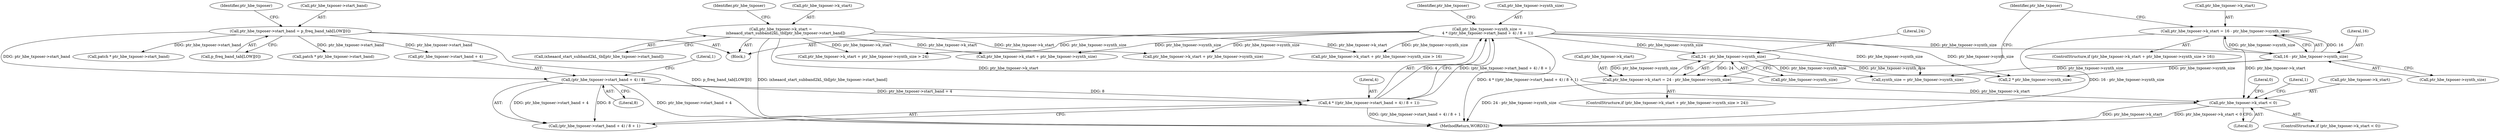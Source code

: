 digraph "0_Android_04e8cd58f075bec5892e369c8deebca9c67e855c_4@pointer" {
"1000580" [label="(Call,ptr_hbe_txposer->k_start < 0)"];
"1000177" [label="(Call,ptr_hbe_txposer->k_start = 16 - ptr_hbe_txposer->synth_size)"];
"1000181" [label="(Call,16 - ptr_hbe_txposer->synth_size)"];
"1000135" [label="(Call,ptr_hbe_txposer->synth_size =\n 4 * ((ptr_hbe_txposer->start_band + 4) / 8 + 1))"];
"1000139" [label="(Call,4 * ((ptr_hbe_txposer->start_band + 4) / 8 + 1))"];
"1000142" [label="(Call,(ptr_hbe_txposer->start_band + 4) / 8)"];
"1000115" [label="(Call,ptr_hbe_txposer->start_band = p_freq_band_tab[LOW][0])"];
"1000150" [label="(Call,ptr_hbe_txposer->k_start =\n        ixheaacd_start_subband2kL_tbl[ptr_hbe_txposer->start_band])"];
"1000204" [label="(Call,ptr_hbe_txposer->k_start = 24 - ptr_hbe_txposer->synth_size)"];
"1000208" [label="(Call,24 - ptr_hbe_txposer->synth_size)"];
"1000116" [label="(Call,ptr_hbe_txposer->start_band)"];
"1000591" [label="(MethodReturn,WORD32)"];
"1000142" [label="(Call,(ptr_hbe_txposer->start_band + 4) / 8)"];
"1000471" [label="(Call,patch * ptr_hbe_txposer->start_band)"];
"1000580" [label="(Call,ptr_hbe_txposer->k_start < 0)"];
"1000204" [label="(Call,ptr_hbe_txposer->k_start = 24 - ptr_hbe_txposer->synth_size)"];
"1000182" [label="(Literal,16)"];
"1000151" [label="(Call,ptr_hbe_txposer->k_start)"];
"1000114" [label="(Block,)"];
"1000136" [label="(Call,ptr_hbe_txposer->synth_size)"];
"1000167" [label="(ControlStructure,if (ptr_hbe_txposer->k_start + ptr_hbe_txposer->synth_size > 16))"];
"1000579" [label="(ControlStructure,if (ptr_hbe_txposer->k_start < 0))"];
"1000115" [label="(Call,ptr_hbe_txposer->start_band = p_freq_band_tab[LOW][0])"];
"1000194" [label="(ControlStructure,if (ptr_hbe_txposer->k_start + ptr_hbe_txposer->synth_size > 24))"];
"1000196" [label="(Call,ptr_hbe_txposer->k_start + ptr_hbe_txposer->synth_size)"];
"1000590" [label="(Literal,0)"];
"1000205" [label="(Call,ptr_hbe_txposer->k_start)"];
"1000119" [label="(Call,p_freq_band_tab[LOW][0])"];
"1000588" [label="(Literal,1)"];
"1000178" [label="(Call,ptr_hbe_txposer->k_start)"];
"1000141" [label="(Call,(ptr_hbe_txposer->start_band + 4) / 8 + 1)"];
"1000135" [label="(Call,ptr_hbe_txposer->synth_size =\n 4 * ((ptr_hbe_txposer->start_band + 4) / 8 + 1))"];
"1000208" [label="(Call,24 - ptr_hbe_txposer->synth_size)"];
"1000168" [label="(Call,ptr_hbe_txposer->k_start + ptr_hbe_txposer->synth_size > 16)"];
"1000150" [label="(Call,ptr_hbe_txposer->k_start =\n        ixheaacd_start_subband2kL_tbl[ptr_hbe_txposer->start_band])"];
"1000152" [label="(Identifier,ptr_hbe_txposer)"];
"1000581" [label="(Call,ptr_hbe_txposer->k_start)"];
"1000149" [label="(Literal,1)"];
"1000222" [label="(Call,synth_size = ptr_hbe_txposer->synth_size)"];
"1000161" [label="(Identifier,ptr_hbe_txposer)"];
"1000183" [label="(Call,ptr_hbe_txposer->synth_size)"];
"1000195" [label="(Call,ptr_hbe_txposer->k_start + ptr_hbe_txposer->synth_size > 24)"];
"1000210" [label="(Call,ptr_hbe_txposer->synth_size)"];
"1000181" [label="(Call,16 - ptr_hbe_txposer->synth_size)"];
"1000177" [label="(Call,ptr_hbe_txposer->k_start = 16 - ptr_hbe_txposer->synth_size)"];
"1000209" [label="(Literal,24)"];
"1000584" [label="(Literal,0)"];
"1000148" [label="(Literal,8)"];
"1000139" [label="(Call,4 * ((ptr_hbe_txposer->start_band + 4) / 8 + 1))"];
"1000169" [label="(Call,ptr_hbe_txposer->k_start + ptr_hbe_txposer->synth_size)"];
"1000154" [label="(Call,ixheaacd_start_subband2kL_tbl[ptr_hbe_txposer->start_band])"];
"1000143" [label="(Call,ptr_hbe_txposer->start_band + 4)"];
"1000409" [label="(Call,2 * ptr_hbe_txposer->synth_size)"];
"1000126" [label="(Identifier,ptr_hbe_txposer)"];
"1000215" [label="(Identifier,ptr_hbe_txposer)"];
"1000140" [label="(Literal,4)"];
"1000488" [label="(Call,patch * ptr_hbe_txposer->start_band)"];
"1000580" -> "1000579"  [label="AST: "];
"1000580" -> "1000584"  [label="CFG: "];
"1000581" -> "1000580"  [label="AST: "];
"1000584" -> "1000580"  [label="AST: "];
"1000588" -> "1000580"  [label="CFG: "];
"1000590" -> "1000580"  [label="CFG: "];
"1000580" -> "1000591"  [label="DDG: ptr_hbe_txposer->k_start < 0"];
"1000580" -> "1000591"  [label="DDG: ptr_hbe_txposer->k_start"];
"1000177" -> "1000580"  [label="DDG: ptr_hbe_txposer->k_start"];
"1000150" -> "1000580"  [label="DDG: ptr_hbe_txposer->k_start"];
"1000204" -> "1000580"  [label="DDG: ptr_hbe_txposer->k_start"];
"1000177" -> "1000167"  [label="AST: "];
"1000177" -> "1000181"  [label="CFG: "];
"1000178" -> "1000177"  [label="AST: "];
"1000181" -> "1000177"  [label="AST: "];
"1000215" -> "1000177"  [label="CFG: "];
"1000177" -> "1000591"  [label="DDG: 16 - ptr_hbe_txposer->synth_size"];
"1000181" -> "1000177"  [label="DDG: 16"];
"1000181" -> "1000177"  [label="DDG: ptr_hbe_txposer->synth_size"];
"1000181" -> "1000183"  [label="CFG: "];
"1000182" -> "1000181"  [label="AST: "];
"1000183" -> "1000181"  [label="AST: "];
"1000135" -> "1000181"  [label="DDG: ptr_hbe_txposer->synth_size"];
"1000181" -> "1000222"  [label="DDG: ptr_hbe_txposer->synth_size"];
"1000181" -> "1000409"  [label="DDG: ptr_hbe_txposer->synth_size"];
"1000135" -> "1000114"  [label="AST: "];
"1000135" -> "1000139"  [label="CFG: "];
"1000136" -> "1000135"  [label="AST: "];
"1000139" -> "1000135"  [label="AST: "];
"1000152" -> "1000135"  [label="CFG: "];
"1000135" -> "1000591"  [label="DDG: 4 * ((ptr_hbe_txposer->start_band + 4) / 8 + 1)"];
"1000139" -> "1000135"  [label="DDG: 4"];
"1000139" -> "1000135"  [label="DDG: (ptr_hbe_txposer->start_band + 4) / 8 + 1"];
"1000135" -> "1000168"  [label="DDG: ptr_hbe_txposer->synth_size"];
"1000135" -> "1000169"  [label="DDG: ptr_hbe_txposer->synth_size"];
"1000135" -> "1000195"  [label="DDG: ptr_hbe_txposer->synth_size"];
"1000135" -> "1000196"  [label="DDG: ptr_hbe_txposer->synth_size"];
"1000135" -> "1000208"  [label="DDG: ptr_hbe_txposer->synth_size"];
"1000135" -> "1000222"  [label="DDG: ptr_hbe_txposer->synth_size"];
"1000135" -> "1000409"  [label="DDG: ptr_hbe_txposer->synth_size"];
"1000139" -> "1000141"  [label="CFG: "];
"1000140" -> "1000139"  [label="AST: "];
"1000141" -> "1000139"  [label="AST: "];
"1000139" -> "1000591"  [label="DDG: (ptr_hbe_txposer->start_band + 4) / 8 + 1"];
"1000142" -> "1000139"  [label="DDG: ptr_hbe_txposer->start_band + 4"];
"1000142" -> "1000139"  [label="DDG: 8"];
"1000142" -> "1000141"  [label="AST: "];
"1000142" -> "1000148"  [label="CFG: "];
"1000143" -> "1000142"  [label="AST: "];
"1000148" -> "1000142"  [label="AST: "];
"1000149" -> "1000142"  [label="CFG: "];
"1000142" -> "1000591"  [label="DDG: ptr_hbe_txposer->start_band + 4"];
"1000142" -> "1000141"  [label="DDG: ptr_hbe_txposer->start_band + 4"];
"1000142" -> "1000141"  [label="DDG: 8"];
"1000115" -> "1000142"  [label="DDG: ptr_hbe_txposer->start_band"];
"1000115" -> "1000114"  [label="AST: "];
"1000115" -> "1000119"  [label="CFG: "];
"1000116" -> "1000115"  [label="AST: "];
"1000119" -> "1000115"  [label="AST: "];
"1000126" -> "1000115"  [label="CFG: "];
"1000115" -> "1000591"  [label="DDG: p_freq_band_tab[LOW][0]"];
"1000115" -> "1000143"  [label="DDG: ptr_hbe_txposer->start_band"];
"1000115" -> "1000471"  [label="DDG: ptr_hbe_txposer->start_band"];
"1000115" -> "1000488"  [label="DDG: ptr_hbe_txposer->start_band"];
"1000150" -> "1000114"  [label="AST: "];
"1000150" -> "1000154"  [label="CFG: "];
"1000151" -> "1000150"  [label="AST: "];
"1000154" -> "1000150"  [label="AST: "];
"1000161" -> "1000150"  [label="CFG: "];
"1000150" -> "1000591"  [label="DDG: ixheaacd_start_subband2kL_tbl[ptr_hbe_txposer->start_band]"];
"1000150" -> "1000168"  [label="DDG: ptr_hbe_txposer->k_start"];
"1000150" -> "1000169"  [label="DDG: ptr_hbe_txposer->k_start"];
"1000150" -> "1000195"  [label="DDG: ptr_hbe_txposer->k_start"];
"1000150" -> "1000196"  [label="DDG: ptr_hbe_txposer->k_start"];
"1000204" -> "1000194"  [label="AST: "];
"1000204" -> "1000208"  [label="CFG: "];
"1000205" -> "1000204"  [label="AST: "];
"1000208" -> "1000204"  [label="AST: "];
"1000215" -> "1000204"  [label="CFG: "];
"1000204" -> "1000591"  [label="DDG: 24 - ptr_hbe_txposer->synth_size"];
"1000208" -> "1000204"  [label="DDG: 24"];
"1000208" -> "1000204"  [label="DDG: ptr_hbe_txposer->synth_size"];
"1000208" -> "1000210"  [label="CFG: "];
"1000209" -> "1000208"  [label="AST: "];
"1000210" -> "1000208"  [label="AST: "];
"1000208" -> "1000222"  [label="DDG: ptr_hbe_txposer->synth_size"];
"1000208" -> "1000409"  [label="DDG: ptr_hbe_txposer->synth_size"];
}

